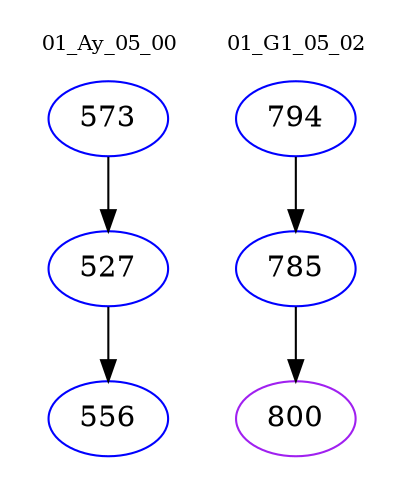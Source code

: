 digraph{
subgraph cluster_0 {
color = white
label = "01_Ay_05_00";
fontsize=10;
T0_573 [label="573", color="blue"]
T0_573 -> T0_527 [color="black"]
T0_527 [label="527", color="blue"]
T0_527 -> T0_556 [color="black"]
T0_556 [label="556", color="blue"]
}
subgraph cluster_1 {
color = white
label = "01_G1_05_02";
fontsize=10;
T1_794 [label="794", color="blue"]
T1_794 -> T1_785 [color="black"]
T1_785 [label="785", color="blue"]
T1_785 -> T1_800 [color="black"]
T1_800 [label="800", color="purple"]
}
}
